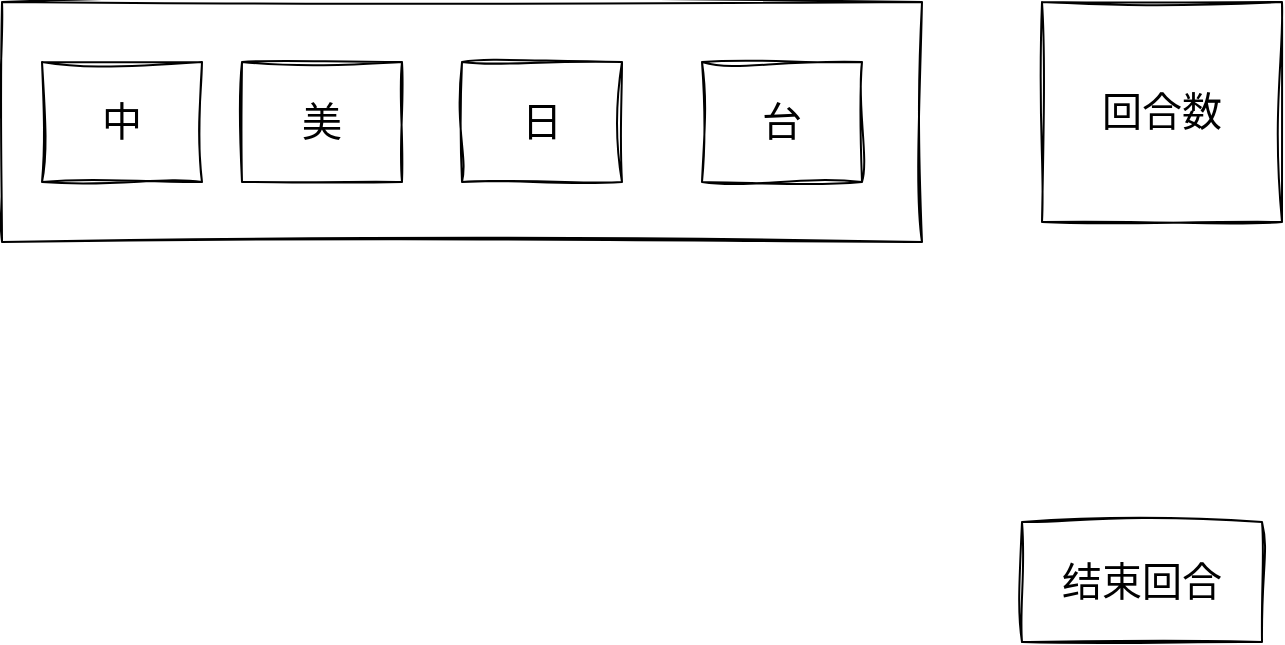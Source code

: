 <mxfile>
    <diagram id="J_nw8fLgjp7p8MdD_50z" name="第 1 页">
        <mxGraphModel dx="824" dy="766" grid="1" gridSize="10" guides="1" tooltips="1" connect="1" arrows="1" fold="1" page="1" pageScale="1" pageWidth="827" pageHeight="1169" math="0" shadow="0">
            <root>
                <mxCell id="0"/>
                <mxCell id="1" parent="0"/>
                <mxCell id="2" value="" style="rounded=0;whiteSpace=wrap;html=1;sketch=1;hachureGap=4;jiggle=2;curveFitting=1;fontFamily=Architects Daughter;fontSource=https%3A%2F%2Ffonts.googleapis.com%2Fcss%3Ffamily%3DArchitects%2BDaughter;fontSize=20;" vertex="1" parent="1">
                    <mxGeometry x="120" y="70" width="460" height="120" as="geometry"/>
                </mxCell>
                <mxCell id="3" value="中" style="rounded=0;whiteSpace=wrap;html=1;sketch=1;hachureGap=4;jiggle=2;curveFitting=1;fontFamily=Architects Daughter;fontSource=https%3A%2F%2Ffonts.googleapis.com%2Fcss%3Ffamily%3DArchitects%2BDaughter;fontSize=20;" vertex="1" parent="1">
                    <mxGeometry x="140" y="100" width="80" height="60" as="geometry"/>
                </mxCell>
                <mxCell id="4" value="美" style="rounded=0;whiteSpace=wrap;html=1;sketch=1;hachureGap=4;jiggle=2;curveFitting=1;fontFamily=Architects Daughter;fontSource=https%3A%2F%2Ffonts.googleapis.com%2Fcss%3Ffamily%3DArchitects%2BDaughter;fontSize=20;" vertex="1" parent="1">
                    <mxGeometry x="240" y="100" width="80" height="60" as="geometry"/>
                </mxCell>
                <mxCell id="5" value="日" style="rounded=0;whiteSpace=wrap;html=1;sketch=1;hachureGap=4;jiggle=2;curveFitting=1;fontFamily=Architects Daughter;fontSource=https%3A%2F%2Ffonts.googleapis.com%2Fcss%3Ffamily%3DArchitects%2BDaughter;fontSize=20;" vertex="1" parent="1">
                    <mxGeometry x="350" y="100" width="80" height="60" as="geometry"/>
                </mxCell>
                <mxCell id="6" value="台" style="rounded=0;whiteSpace=wrap;html=1;sketch=1;hachureGap=4;jiggle=2;curveFitting=1;fontFamily=Architects Daughter;fontSource=https%3A%2F%2Ffonts.googleapis.com%2Fcss%3Ffamily%3DArchitects%2BDaughter;fontSize=20;" vertex="1" parent="1">
                    <mxGeometry x="470" y="100" width="80" height="60" as="geometry"/>
                </mxCell>
                <mxCell id="7" value="结束回合" style="rounded=0;whiteSpace=wrap;html=1;sketch=1;hachureGap=4;jiggle=2;curveFitting=1;fontFamily=Architects Daughter;fontSource=https%3A%2F%2Ffonts.googleapis.com%2Fcss%3Ffamily%3DArchitects%2BDaughter;fontSize=20;" vertex="1" parent="1">
                    <mxGeometry x="630" y="330" width="120" height="60" as="geometry"/>
                </mxCell>
                <mxCell id="8" value="回合数" style="rounded=0;whiteSpace=wrap;html=1;sketch=1;hachureGap=4;jiggle=2;curveFitting=1;fontFamily=Architects Daughter;fontSource=https%3A%2F%2Ffonts.googleapis.com%2Fcss%3Ffamily%3DArchitects%2BDaughter;fontSize=20;" vertex="1" parent="1">
                    <mxGeometry x="640" y="70" width="120" height="110" as="geometry"/>
                </mxCell>
            </root>
        </mxGraphModel>
    </diagram>
</mxfile>